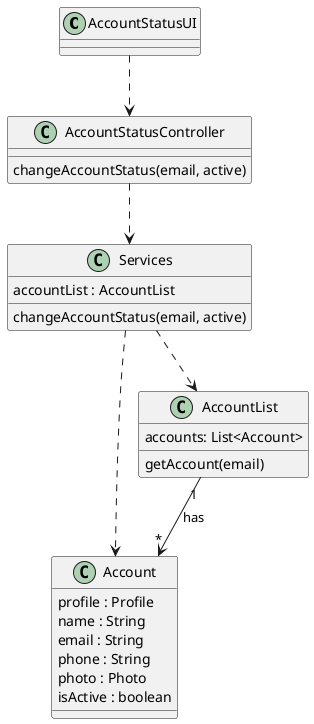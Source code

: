@startuml

class AccountStatusUI {
}

class Account {
profile : Profile
name : String
email : String
phone : String
photo : Photo
isActive : boolean
}

class AccountStatusController {
changeAccountStatus(email, active)
}

class Services {
accountList : AccountList
changeAccountStatus(email, active)
}

class "AccountList" {
accounts: List<Account>
getAccount(email)
}

Services ..> Account
Services ..> "AccountList"
AccountList "1" --> "*" Account : has
AccountStatusController ..> Services
AccountStatusUI ..> AccountStatusController

@enduml
